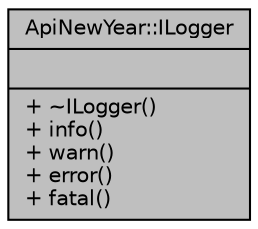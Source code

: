 digraph "ApiNewYear::ILogger"
{
  edge [fontname="Helvetica",fontsize="10",labelfontname="Helvetica",labelfontsize="10"];
  node [fontname="Helvetica",fontsize="10",shape=record];
  Node1 [label="{ApiNewYear::ILogger\n||+ ~ILogger()\l+ info()\l+ warn()\l+ error()\l+ fatal()\l}",height=0.2,width=0.4,color="black", fillcolor="grey75", style="filled", fontcolor="black"];
}
